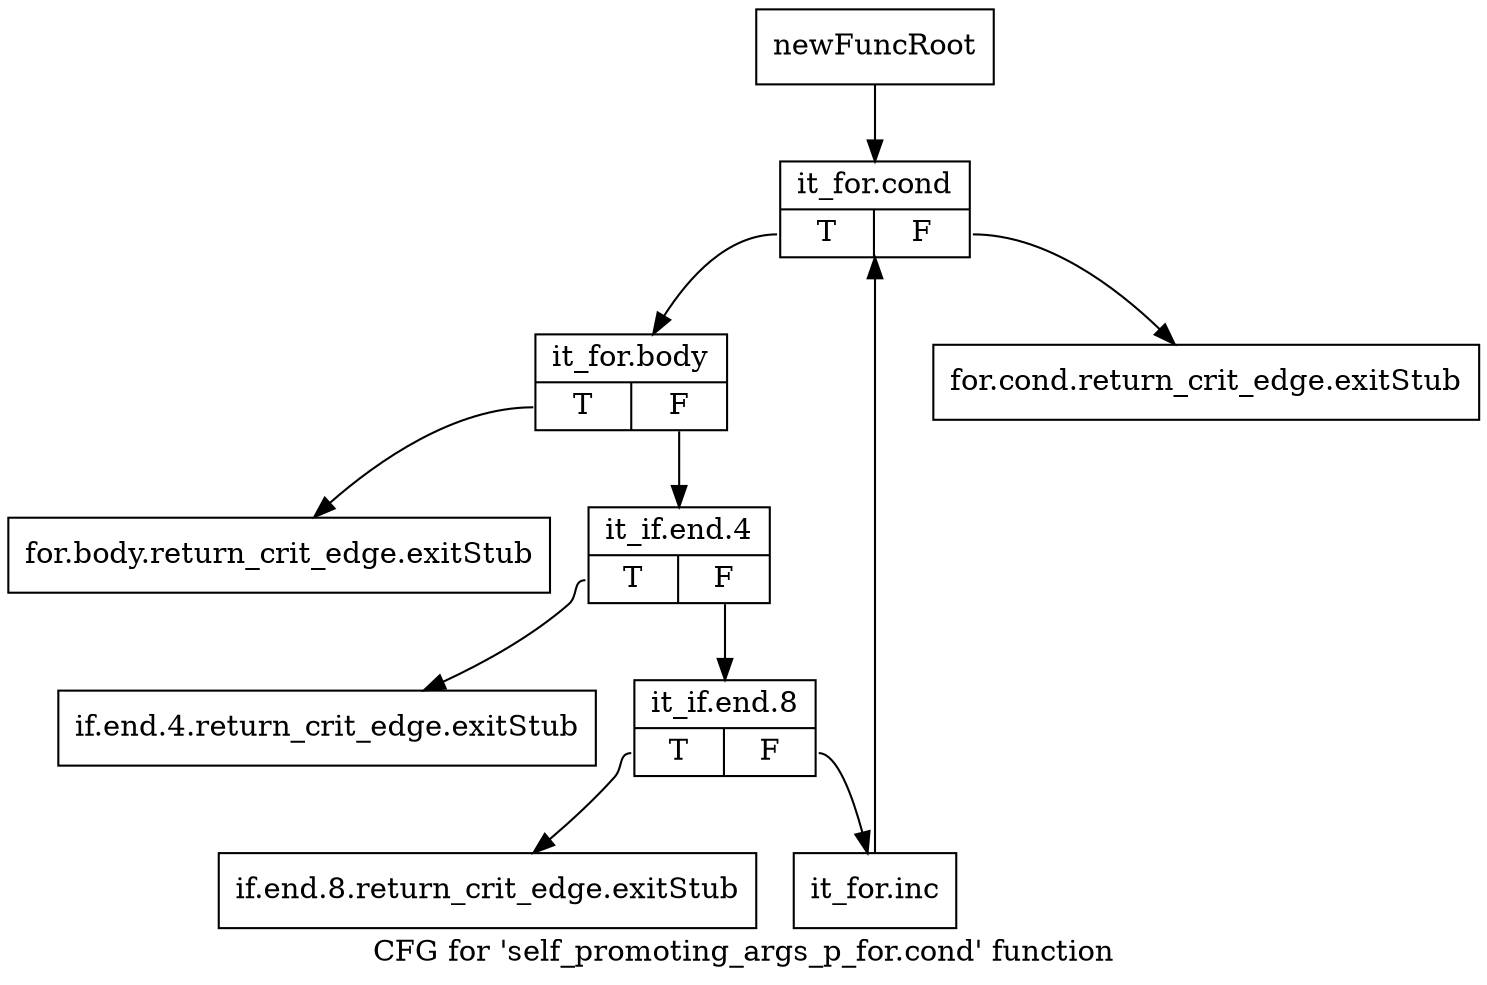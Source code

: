 digraph "CFG for 'self_promoting_args_p_for.cond' function" {
	label="CFG for 'self_promoting_args_p_for.cond' function";

	Node0xa136150 [shape=record,label="{newFuncRoot}"];
	Node0xa136150 -> Node0xa1362e0;
	Node0xa1361a0 [shape=record,label="{for.cond.return_crit_edge.exitStub}"];
	Node0xa1361f0 [shape=record,label="{for.body.return_crit_edge.exitStub}"];
	Node0xa136240 [shape=record,label="{if.end.4.return_crit_edge.exitStub}"];
	Node0xa136290 [shape=record,label="{if.end.8.return_crit_edge.exitStub}"];
	Node0xa1362e0 [shape=record,label="{it_for.cond|{<s0>T|<s1>F}}"];
	Node0xa1362e0:s0 -> Node0xa136330;
	Node0xa1362e0:s1 -> Node0xa1361a0;
	Node0xa136330 [shape=record,label="{it_for.body|{<s0>T|<s1>F}}"];
	Node0xa136330:s0 -> Node0xa1361f0;
	Node0xa136330:s1 -> Node0xa136380;
	Node0xa136380 [shape=record,label="{it_if.end.4|{<s0>T|<s1>F}}"];
	Node0xa136380:s0 -> Node0xa136240;
	Node0xa136380:s1 -> Node0xa1363d0;
	Node0xa1363d0 [shape=record,label="{it_if.end.8|{<s0>T|<s1>F}}"];
	Node0xa1363d0:s0 -> Node0xa136290;
	Node0xa1363d0:s1 -> Node0xa136420;
	Node0xa136420 [shape=record,label="{it_for.inc}"];
	Node0xa136420 -> Node0xa1362e0;
}
